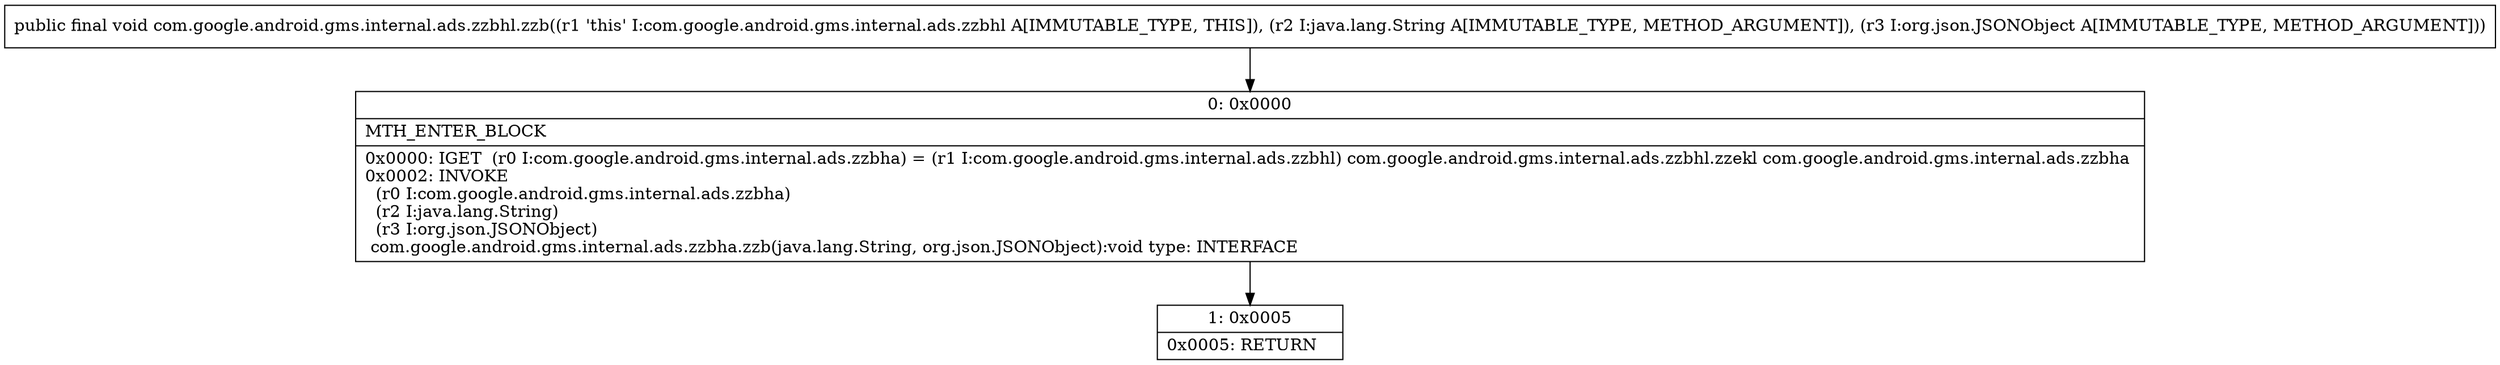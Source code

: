 digraph "CFG forcom.google.android.gms.internal.ads.zzbhl.zzb(Ljava\/lang\/String;Lorg\/json\/JSONObject;)V" {
Node_0 [shape=record,label="{0\:\ 0x0000|MTH_ENTER_BLOCK\l|0x0000: IGET  (r0 I:com.google.android.gms.internal.ads.zzbha) = (r1 I:com.google.android.gms.internal.ads.zzbhl) com.google.android.gms.internal.ads.zzbhl.zzekl com.google.android.gms.internal.ads.zzbha \l0x0002: INVOKE  \l  (r0 I:com.google.android.gms.internal.ads.zzbha)\l  (r2 I:java.lang.String)\l  (r3 I:org.json.JSONObject)\l com.google.android.gms.internal.ads.zzbha.zzb(java.lang.String, org.json.JSONObject):void type: INTERFACE \l}"];
Node_1 [shape=record,label="{1\:\ 0x0005|0x0005: RETURN   \l}"];
MethodNode[shape=record,label="{public final void com.google.android.gms.internal.ads.zzbhl.zzb((r1 'this' I:com.google.android.gms.internal.ads.zzbhl A[IMMUTABLE_TYPE, THIS]), (r2 I:java.lang.String A[IMMUTABLE_TYPE, METHOD_ARGUMENT]), (r3 I:org.json.JSONObject A[IMMUTABLE_TYPE, METHOD_ARGUMENT])) }"];
MethodNode -> Node_0;
Node_0 -> Node_1;
}

